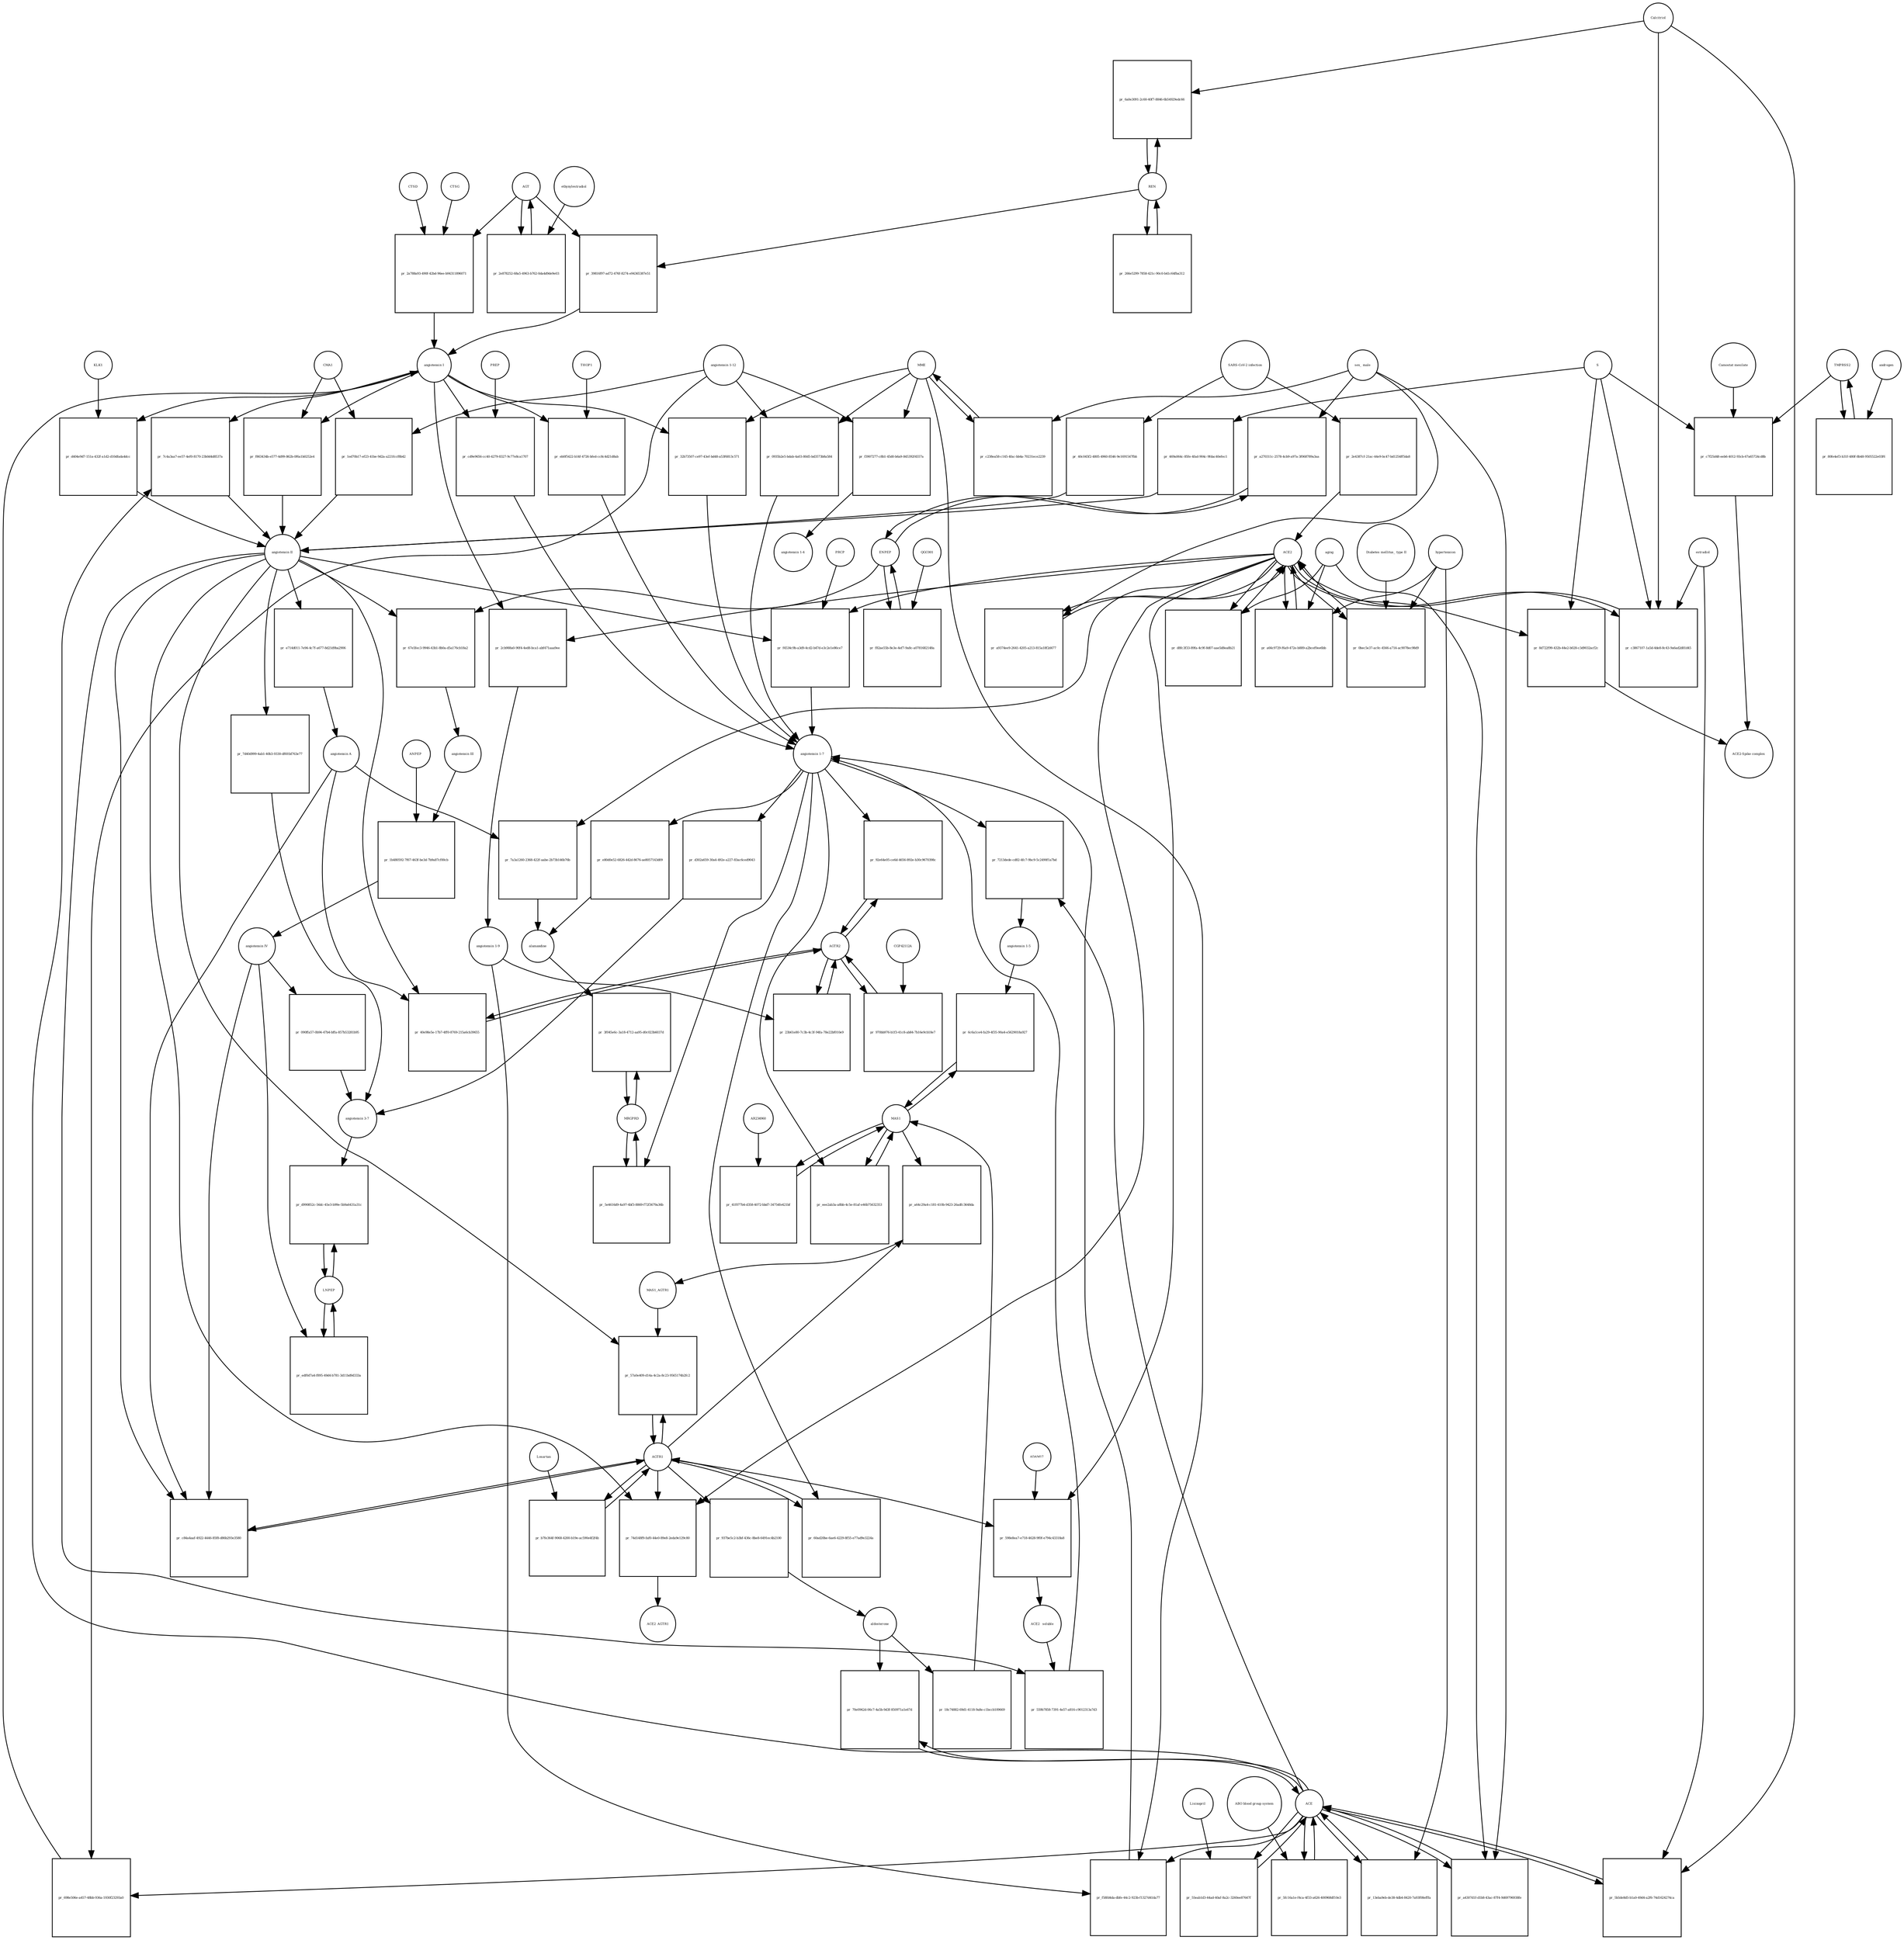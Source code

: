 strict digraph  {
"angiotensin I" [annotation="urn_miriam_obo.chebi_CHEBI%3A2718", bipartite=0, cls="simple chemical", fontsize=4, label="angiotensin I", shape=circle];
"pr_7c4a3aa7-ee57-4ef0-8170-23b0d4d8537a" [annotation="", bipartite=1, cls=process, fontsize=4, label="pr_7c4a3aa7-ee57-4ef0-8170-23b0d4d8537a", shape=square];
"angiotensin II" [annotation="urn_miriam_obo.chebi_CHEBI%3A48432", bipartite=0, cls="simple chemical", fontsize=4, label="angiotensin II", shape=circle];
ACE [annotation="urn_miriam_hgnc_HGNC%3A2707", bipartite=0, cls=macromolecule, fontsize=4, label=ACE, shape=circle];
"pr_2cb988a0-90f4-4ed8-bca1-abf471aaa9ee" [annotation="", bipartite=1, cls=process, fontsize=4, label="pr_2cb988a0-90f4-4ed8-bca1-abf471aaa9ee", shape=square];
"angiotensin 1-9" [annotation="urn_miriam_obo.chebi_CHEBI%3A80128", bipartite=0, cls="simple chemical", fontsize=4, label="angiotensin 1-9", shape=circle];
ACE2 [annotation="urn_miriam_hgnc_HGNC%3A13557", bipartite=0, cls=macromolecule, fontsize=4, label=ACE2, shape=circle];
"pr_f58fd4da-dbfe-44c2-923b-f1327d41da77" [annotation="", bipartite=1, cls=process, fontsize=4, label="pr_f58fd4da-dbfe-44c2-923b-f1327d41da77", shape=square];
"angiotensin 1-7" [annotation="urn_miriam_obo.chebi_CHEBI%3A55438", bipartite=0, cls="simple chemical", fontsize=4, label="angiotensin 1-7", shape=circle];
MME [annotation="", bipartite=0, cls=macromolecule, fontsize=4, label=MME, shape=circle];
"pr_f4534c9b-a3d9-4cd2-b47d-e3c2e1e86ce7" [annotation="", bipartite=1, cls=process, fontsize=4, label="pr_f4534c9b-a3d9-4cd2-b47d-e3c2e1e86ce7", shape=square];
PRCP [annotation="urn_miriam_hgnc_HGNC%3A9344", bipartite=0, cls=macromolecule, fontsize=4, label=PRCP, shape=circle];
"pr_7213dede-cd82-4fc7-9bc9-5c2490f1a7bd" [annotation="", bipartite=1, cls=process, fontsize=4, label="pr_7213dede-cd82-4fc7-9bc9-5c2490f1a7bd", shape=square];
"angiotensin 1-5" [annotation="urn_miriam_obo.chebi_CHEBI%3A80129", bipartite=0, cls="simple chemical", fontsize=4, label="angiotensin 1-5", shape=circle];
REN [annotation="urn_miriam_hgnc_HGNC%3A9958", bipartite=0, cls=macromolecule, fontsize=4, label=REN, shape=circle];
"pr_6a0e3091-2c60-40f7-8846-6b54929edc66" [annotation="", bipartite=1, cls="omitted process", fontsize=4, label="pr_6a0e3091-2c60-40f7-8846-6b54929edc66", shape=square];
Calcitriol [annotation="urn_miriam_obo.chebi_CHEBI%3A17823", bipartite=0, cls="simple chemical", fontsize=4, label=Calcitriol, shape=circle];
AGT [annotation="urn_miriam_hgnc_HGNC%3A333", bipartite=0, cls=macromolecule, fontsize=4, label=AGT, shape=circle];
"pr_39816f97-ad72-476f-8274-e94365387e51" [annotation="", bipartite=1, cls=process, fontsize=4, label="pr_39816f97-ad72-476f-8274-e94365387e51", shape=square];
"pr_32b73507-ce97-43ef-bd48-a53f6813c571" [annotation="", bipartite=1, cls=process, fontsize=4, label="pr_32b73507-ce97-43ef-bd48-a53f6813c571", shape=square];
MAS1 [annotation="urn_miriam_hgnc_HGNC%3A6899", bipartite=0, cls=macromolecule, fontsize=4, label=MAS1, shape=circle];
"pr_6c6a1ce4-fa29-4f35-90a4-e5629018a927" [annotation="", bipartite=1, cls=process, fontsize=4, label="pr_6c6a1ce4-fa29-4f35-90a4-e5629018a927", shape=square];
"pr_e80d0e52-6826-442d-8676-ae8057143d09" [annotation="", bipartite=1, cls=process, fontsize=4, label="pr_e80d0e52-6826-442d-8676-ae8057143d09", shape=square];
alamandine [annotation="urn_miriam_pubchem.compound_44192273", bipartite=0, cls="simple chemical", fontsize=4, label=alamandine, shape=circle];
"pr_e714d011-7e94-4c7f-a677-8d21d9ba2906" [annotation="", bipartite=1, cls=process, fontsize=4, label="pr_e714d011-7e94-4c7f-a677-8d21d9ba2906", shape=square];
"angiotensin A" [annotation="urn_miriam_kegg.compound_C20970|urn_miriam_pubchem.compound_91691124", bipartite=0, cls="simple chemical", fontsize=4, label="angiotensin A", shape=circle];
"pr_7a3a1260-2368-422f-aabe-2b73b146b76b" [annotation="", bipartite=1, cls=process, fontsize=4, label="pr_7a3a1260-2368-422f-aabe-2b73b146b76b", shape=square];
"pr_67e5fec3-9946-43b1-8b0a-d5a176cb18a2" [annotation="", bipartite=1, cls=process, fontsize=4, label="pr_67e5fec3-9946-43b1-8b0a-d5a176cb18a2", shape=square];
"angiotensin III" [annotation="urn_miriam_obo.chebi_CHEBI%3A89666", bipartite=0, cls="simple chemical", fontsize=4, label="angiotensin III", shape=circle];
ENPEP [annotation="urn_miriam_hgnc_HGNC%3A3355", bipartite=0, cls=macromolecule, fontsize=4, label=ENPEP, shape=circle];
"pr_1b480592-7f67-463f-be3d-7b9a87cf00cb" [annotation="", bipartite=1, cls=process, fontsize=4, label="pr_1b480592-7f67-463f-be3d-7b9a87cf00cb", shape=square];
"angiotensin IV" [annotation="urn_miriam_obo.chebi_CHEBI%3A80127", bipartite=0, cls="simple chemical", fontsize=4, label="angiotensin IV", shape=circle];
"ANPEP " [annotation="urn_miriam_hgnc_HGNC%3A500", bipartite=0, cls=macromolecule, fontsize=4, label="ANPEP ", shape=circle];
AGTR2 [annotation="urn_miriam_hgnc_HGNC%3A338", bipartite=0, cls=macromolecule, fontsize=4, label=AGTR2, shape=circle];
"pr_970bb976-b1f3-41c8-ab84-7b16e9cb18e7" [annotation="", bipartite=1, cls=process, fontsize=4, label="pr_970bb976-b1f3-41c8-ab84-7b16e9cb18e7", shape=square];
CGP42112A [annotation="urn_miriam_obo.chebi_CHEBI%3A147302", bipartite=0, cls="simple chemical", fontsize=4, label=CGP42112A, shape=circle];
"pr_266e5299-7858-421c-90c0-b41c64fba312" [annotation="", bipartite=1, cls=process, fontsize=4, label="pr_266e5299-7858-421c-90c0-b41c64fba312", shape=square];
"pr_598e8ea7-e718-4628-9f0f-e794c43318a8" [annotation="", bipartite=1, cls=process, fontsize=4, label="pr_598e8ea7-e718-4628-9f0f-e794c43318a8", shape=square];
"ACE2_ soluble" [annotation="urn_miriam_hgnc.symbol_ACE2", bipartite=0, cls=macromolecule, fontsize=4, label="ACE2_ soluble", shape=circle];
ADAM17 [annotation="urn_miriam_hgnc_HGNC%3A195", bipartite=0, cls=macromolecule, fontsize=4, label=ADAM17, shape=circle];
AGTR1 [annotation="urn_miriam_hgnc_HGNC%3A336", bipartite=0, cls=macromolecule, fontsize=4, label=AGTR1, shape=circle];
"pr_40e98e5e-17b7-4ff0-8769-215a6cb39655" [annotation="", bipartite=1, cls=process, fontsize=4, label="pr_40e98e5e-17b7-4ff0-8769-215a6cb39655", shape=square];
MRGPRD [annotation="urn_miriam_hgnc_HGNC%3A29626", bipartite=0, cls=macromolecule, fontsize=4, label=MRGPRD, shape=circle];
"pr_3f045e6c-3a18-4712-aa95-d0c023b6037d" [annotation="", bipartite=1, cls=process, fontsize=4, label="pr_3f045e6c-3a18-4712-aa95-d0c023b6037d", shape=square];
"pr_559b7858-7391-4e57-a816-c9012313a7d3" [annotation="", bipartite=1, cls=process, fontsize=4, label="pr_559b7858-7391-4e57-a816-c9012313a7d3", shape=square];
"pr_a9374ee9-2641-4205-a213-815a18f2d477" [annotation="", bipartite=1, cls=process, fontsize=4, label="pr_a9374ee9-2641-4205-a213-815a18f2d477", shape=square];
"sex_ male" [annotation=urn_miriam_mesh_D008297, bipartite=0, cls=phenotype, fontsize=4, label="sex_ male", shape=circle];
"pr_469a064c-85fe-4fad-904c-9fdac40efec1" [annotation="", bipartite=1, cls=process, fontsize=4, label="pr_469a064c-85fe-4fad-904c-9fdac40efec1", shape=square];
S [annotation="urn_miriam_uniprot_P0DTC2|urn_miriam_uniprot_P59594", bipartite=0, cls=macromolecule, fontsize=4, label=S, shape=circle];
"pr_c84a4aaf-4922-4446-85f8-d86b293e3580" [annotation="", bipartite=1, cls=process, fontsize=4, label="pr_c84a4aaf-4922-4446-85f8-d86b293e3580", shape=square];
"pr_74d148f9-faf0-44e0-89e8-2eda9e129c80" [annotation="", bipartite=1, cls=process, fontsize=4, label="pr_74d148f9-faf0-44e0-89e8-2eda9e129c80", shape=square];
ACE2_AGTR1 [annotation=urn_miriam_pubmed_25225202, bipartite=0, cls=complex, fontsize=4, label=ACE2_AGTR1, shape=circle];
"pr_8d722f99-432b-44e2-b028-c3d9032acf2c" [annotation="", bipartite=1, cls=process, fontsize=4, label="pr_8d722f99-432b-44e2-b028-c3d9032acf2c", shape=square];
"ACE2-Spike complex" [annotation=urn_miriam_pubmed_32275855, bipartite=0, cls=complex, fontsize=4, label="ACE2-Spike complex", shape=circle];
"pr_40c045f2-4805-4960-8546-9e1691547fbb" [annotation="", bipartite=1, cls=process, fontsize=4, label="pr_40c045f2-4805-4960-8546-9e1691547fbb", shape=square];
"SARS-CoV-2 infection" [annotation="urn_miriam_taxonomy_2697049|urn_miriam_mesh_C000657245", bipartite=0, cls=phenotype, fontsize=4, label="SARS-CoV-2 infection", shape=circle];
"angiotensin 1-12" [annotation=urn_miriam_pubmed_27465904, bipartite=0, cls="simple chemical", fontsize=4, label="angiotensin 1-12", shape=circle];
"pr_1ed70b17-ef23-41be-9d2a-a221fccf8b42" [annotation="", bipartite=1, cls=process, fontsize=4, label="pr_1ed70b17-ef23-41be-9d2a-a221fccf8b42", shape=square];
CMA1 [annotation="urn_miriam_hgnc_HGNC%3A2097", bipartite=0, cls=macromolecule, fontsize=4, label=CMA1, shape=circle];
TMPRSS2 [annotation="urn_miriam_hgnc_HGNC%3A11876", bipartite=0, cls=macromolecule, fontsize=4, label=TMPRSS2, shape=circle];
"pr_80fe4ef3-b31f-480f-8b48-9505522e03f6" [annotation="", bipartite=1, cls="omitted process", fontsize=4, label="pr_80fe4ef3-b31f-480f-8b48-9505522e03f6", shape=square];
androgen [annotation="urn_miriam_obo.chebi_CHEBI%3A50113", bipartite=0, cls="simple chemical", fontsize=4, label=androgen, shape=circle];
"pr_f3907277-c8b1-45d0-b6a9-845392f4557a" [annotation="", bipartite=1, cls=process, fontsize=4, label="pr_f3907277-c8b1-45d0-b6a9-845392f4557a", shape=square];
"angiotensin 1-4" [annotation=urn_miriam_pubmed_22490446, bipartite=0, cls="simple chemical", fontsize=4, label="angiotensin 1-4", shape=circle];
"pr_a64c29a4-c181-410b-9423-26adfc3648da" [annotation="", bipartite=1, cls=process, fontsize=4, label="pr_a64c29a4-c181-410b-9423-26adfc3648da", shape=square];
MAS1_AGTR1 [annotation=urn_miriam_pubmed_15809376, bipartite=0, cls=complex, fontsize=4, label=MAS1_AGTR1, shape=circle];
"pr_57a0e409-d14a-4c2a-8c23-9565174b2fc2" [annotation="", bipartite=1, cls=process, fontsize=4, label="pr_57a0e409-d14a-4c2a-8c23-9565174b2fc2", shape=square];
"pr_55eab1d3-44ad-40af-8a2c-3260ee87647f" [annotation="", bipartite=1, cls=process, fontsize=4, label="pr_55eab1d3-44ad-40af-8a2c-3260ee87647f", shape=square];
Lisinopril [annotation="urn_miriam_obo.chebi_CHEBI%3A43755", bipartite=0, cls="simple chemical", fontsize=4, label=Lisinopril, shape=circle];
"pr_698e506e-a457-48bb-936a-1930f23293a0" [annotation="", bipartite=1, cls=process, fontsize=4, label="pr_698e506e-a457-48bb-936a-1930f23293a0", shape=square];
LNPEP [annotation="urn_miriam_hgnc_HGNC%3A6656", bipartite=0, cls=macromolecule, fontsize=4, label=LNPEP, shape=circle];
"pr_edf0d7a4-f895-49d4-b781-3d11bd9d333a" [annotation="", bipartite=1, cls=process, fontsize=4, label="pr_edf0d7a4-f895-49d4-b781-3d11bd9d333a", shape=square];
"pr_0935b2e5-bdab-4a03-80d5-bd3573b8a584" [annotation="", bipartite=1, cls=process, fontsize=4, label="pr_0935b2e5-bdab-4a03-80d5-bd3573b8a584", shape=square];
"pr_41f077b4-d358-4072-bbd7-34754fe421bf" [annotation="", bipartite=1, cls=process, fontsize=4, label="pr_41f077b4-d358-4072-bbd7-34754fe421bf", shape=square];
AR234960 [annotation="urn_miriam_pubchem.compound_146025955", bipartite=0, cls="simple chemical", fontsize=4, label=AR234960, shape=circle];
"pr_f82ae55b-8e3e-4ef7-9a8c-a0781682148a" [annotation="", bipartite=1, cls=process, fontsize=4, label="pr_f82ae55b-8e3e-4ef7-9a8c-a0781682148a", shape=square];
QGC001 [annotation=urn_miriam_pubmed_24337978, bipartite=0, cls="simple chemical", fontsize=4, label=QGC001, shape=circle];
"pr_2a788a93-490f-42bd-96ee-b94311896071" [annotation="", bipartite=1, cls=process, fontsize=4, label="pr_2a788a93-490f-42bd-96ee-b94311896071", shape=square];
CTSD [annotation="urn_miriam_hgnc_HGNC%3A2529", bipartite=0, cls=macromolecule, fontsize=4, label=CTSD, shape=circle];
CTSG [annotation="urn_miriam_hgnc_HGNC%3A2532", bipartite=0, cls=macromolecule, fontsize=4, label=CTSG, shape=circle];
"pr_f863434b-e577-4d99-862b-0f6a1b0252e4" [annotation="", bipartite=1, cls=process, fontsize=4, label="pr_f863434b-e577-4d99-862b-0f6a1b0252e4", shape=square];
"pr_d404e9d7-151a-432f-a1d2-d10dfada4dcc" [annotation="", bipartite=1, cls=process, fontsize=4, label="pr_d404e9d7-151a-432f-a1d2-d10dfada4dcc", shape=square];
KLK1 [annotation="urn_miriam_hgnc_HGNC%3A6357", bipartite=0, cls=macromolecule, fontsize=4, label=KLK1, shape=circle];
"pr_eb0f5422-b14f-4726-bfed-cc8c4d21d8ab" [annotation="", bipartite=1, cls=process, fontsize=4, label="pr_eb0f5422-b14f-4726-bfed-cc8c4d21d8ab", shape=square];
THOP1 [annotation="urn_miriam_hgnc_HGNC%3A11793", bipartite=0, cls=macromolecule, fontsize=4, label=THOP1, shape=circle];
"pr_cd9e9656-cc40-4279-8327-9c77e8ca1707" [annotation="", bipartite=1, cls=process, fontsize=4, label="pr_cd9e9656-cc40-4279-8327-9c77e8ca1707", shape=square];
PREP [annotation="urn_miriam_hgnc_HGNC%3A9358", bipartite=0, cls=macromolecule, fontsize=4, label=PREP, shape=circle];
"pr_b7fe364f-9068-4200-b19e-ac590e4f2f4b" [annotation="", bipartite=1, cls=process, fontsize=4, label="pr_b7fe364f-9068-4200-b19e-ac590e4f2f4b", shape=square];
Losartan [annotation="urn_miriam_obo.chebi_CHEBI%3A6541", bipartite=0, cls="simple chemical", fontsize=4, label=Losartan, shape=circle];
"pr_60ad20be-6ae6-4229-8f55-e77ad9e3224a" [annotation="", bipartite=1, cls=process, fontsize=4, label="pr_60ad20be-6ae6-4229-8f55-e77ad9e3224a", shape=square];
"pr_92e64e05-ce6d-4656-892e-b30c9670398c" [annotation="", bipartite=1, cls=process, fontsize=4, label="pr_92e64e05-ce6d-4656-892e-b30c9670398c", shape=square];
"pr_23b61e80-7c3b-4c3f-94fa-78e22bf010e9" [annotation="", bipartite=1, cls=process, fontsize=4, label="pr_23b61e80-7c3b-4c3f-94fa-78e22bf010e9", shape=square];
"pr_eee2ab3a-a8bb-4c5e-81af-e46b75632353" [annotation="", bipartite=1, cls=process, fontsize=4, label="pr_eee2ab3a-a8bb-4c5e-81af-e46b75632353", shape=square];
"pr_5e4616d9-4a97-4bf3-8869-f72f3679a36b" [annotation="", bipartite=1, cls=process, fontsize=4, label="pr_5e4616d9-4a97-4bf3-8869-f72f3679a36b", shape=square];
"pr_d302a659-30a4-492e-a227-83ac6ced9043" [annotation="", bipartite=1, cls=process, fontsize=4, label="pr_d302a659-30a4-492e-a227-83ac6ced9043", shape=square];
"angiotensin 3-7" [annotation=urn_miriam_pubmed_30934934, bipartite=0, cls="simple chemical", fontsize=4, label="angiotensin 3-7", shape=circle];
"pr_7d40d999-4ab1-40b3-9330-df693d763e77" [annotation="", bipartite=1, cls=process, fontsize=4, label="pr_7d40d999-4ab1-40b3-9330-df693d763e77", shape=square];
"pr_090ffa57-0b94-47b4-bffa-857b53281b95" [annotation="", bipartite=1, cls=process, fontsize=4, label="pr_090ffa57-0b94-47b4-bffa-857b53281b95", shape=square];
"pr_c7f25d48-eeb6-4012-93cb-67a65724cd8b" [annotation="", bipartite=1, cls="omitted process", fontsize=4, label="pr_c7f25d48-eeb6-4012-93cb-67a65724cd8b", shape=square];
"Camostat mesilate" [annotation="urn_miriam_obo.chebi_CHEBI%3A135632", bipartite=0, cls="simple chemical", fontsize=4, label="Camostat mesilate", shape=circle];
"pr_d990852c-56dc-45e3-b99e-5b9a6431a31c" [annotation="", bipartite=1, cls=process, fontsize=4, label="pr_d990852c-56dc-45e3-b99e-5b9a6431a31c", shape=square];
"pr_c3867107-1a5d-4de8-8c43-9a6ad2d81d45" [annotation="", bipartite=1, cls="omitted process", fontsize=4, label="pr_c3867107-1a5d-4de8-8c43-9a6ad2d81d45", shape=square];
estradiol [annotation="urn_miriam_obo.chebi_CHEBI%3A16469", bipartite=0, cls="simple chemical", fontsize=4, label=estradiol, shape=circle];
"pr_2e878252-68a5-4963-b762-0da4d9de9e03" [annotation="", bipartite=1, cls="omitted process", fontsize=4, label="pr_2e878252-68a5-4963-b762-0da4d9de9e03", shape=square];
ethynylestradiol [annotation="urn_miriam_obo.chebi_CHEBI%3A4903", bipartite=0, cls="simple chemical", fontsize=4, label=ethynylestradiol, shape=circle];
"pr_2e4387cf-21ac-44e9-bc47-bd1254ff5da8" [annotation="", bipartite=1, cls=process, fontsize=4, label="pr_2e4387cf-21ac-44e9-bc47-bd1254ff5da8", shape=square];
"pr_a4307d1f-d1b8-43ac-87f4-9d69796938fe" [annotation="", bipartite=1, cls=process, fontsize=4, label="pr_a4307d1f-d1b8-43ac-87f4-9d69796938fe", shape=square];
aging [annotation="urn_miriam_obo.go_GO%3A0007568", bipartite=0, cls=phenotype, fontsize=4, label=aging, shape=circle];
"pr_5fc16a1e-f4ca-4f33-a626-400968df10e3" [annotation="", bipartite=1, cls=process, fontsize=4, label="pr_5fc16a1e-f4ca-4f33-a626-400968df10e3", shape=square];
"ABO blood group system" [annotation=urn_miriam_mesh_D000017, bipartite=0, cls=phenotype, fontsize=4, label="ABO blood group system", shape=circle];
"pr_d8fc3f33-89fa-4c9f-8d07-aae5d8ea8b21" [annotation="", bipartite=1, cls="omitted process", fontsize=4, label="pr_d8fc3f33-89fa-4c9f-8d07-aae5d8ea8b21", shape=square];
"pr_a66c9729-f6a9-472e-b889-a2bcef0ee6bb" [annotation="", bipartite=1, cls=process, fontsize=4, label="pr_a66c9729-f6a9-472e-b889-a2bcef0ee6bb", shape=square];
hypertension [annotation=urn_miriam_mesh_D006973, bipartite=0, cls=phenotype, fontsize=4, label=hypertension, shape=circle];
"pr_a270311c-2578-4cb9-a97a-3f068789a3aa" [annotation="", bipartite=1, cls=process, fontsize=4, label="pr_a270311c-2578-4cb9-a97a-3f068789a3aa", shape=square];
"pr_c238ea58-c145-4fac-bb4a-70231ece2239" [annotation="", bipartite=1, cls=process, fontsize=4, label="pr_c238ea58-c145-4fac-bb4a-70231ece2239", shape=square];
"pr_70e0942d-06c7-4a5b-9d3f-850971a1e67d" [annotation="", bipartite=1, cls=process, fontsize=4, label="pr_70e0942d-06c7-4a5b-9d3f-850971a1e67d", shape=square];
aldosterone [annotation="urn_miriam_obo.chebi_CHEBI%3A27584", bipartite=0, cls="simple chemical", fontsize=4, label=aldosterone, shape=circle];
"pr_18c74882-69d1-4118-9a8e-c1bccb109669" [annotation="", bipartite=1, cls=process, fontsize=4, label="pr_18c74882-69d1-4118-9a8e-c1bccb109669", shape=square];
"pr_5b5de8d5-b1a0-49d4-a2f6-74d1624274ca" [annotation="", bipartite=1, cls="omitted process", fontsize=4, label="pr_5b5de8d5-b1a0-49d4-a2f6-74d1624274ca", shape=square];
"pr_937be5c2-b3bf-436c-8be8-6491ec4b2100" [annotation="", bipartite=1, cls=process, fontsize=4, label="pr_937be5c2-b3bf-436c-8be8-6491ec4b2100", shape=square];
"pr_0bec5e37-ac0c-4566-a714-ac9078ec98d9" [annotation="", bipartite=1, cls="omitted process", fontsize=4, label="pr_0bec5e37-ac0c-4566-a714-ac9078ec98d9", shape=square];
" Diabetes mellitus_ type II" [annotation=urn_miriam_mesh_D003924, bipartite=0, cls=phenotype, fontsize=4, label=" Diabetes mellitus_ type II", shape=circle];
"pr_13eba9eb-de38-4db4-8420-7a93f08efffa" [annotation="", bipartite=1, cls=process, fontsize=4, label="pr_13eba9eb-de38-4db4-8420-7a93f08efffa", shape=square];
"angiotensin I" -> "pr_7c4a3aa7-ee57-4ef0-8170-23b0d4d8537a"  [annotation="", interaction_type=consumption];
"angiotensin I" -> "pr_2cb988a0-90f4-4ed8-bca1-abf471aaa9ee"  [annotation="", interaction_type=consumption];
"angiotensin I" -> "pr_32b73507-ce97-43ef-bd48-a53f6813c571"  [annotation="", interaction_type=consumption];
"angiotensin I" -> "pr_f863434b-e577-4d99-862b-0f6a1b0252e4"  [annotation="", interaction_type=consumption];
"angiotensin I" -> "pr_d404e9d7-151a-432f-a1d2-d10dfada4dcc"  [annotation="", interaction_type=consumption];
"angiotensin I" -> "pr_eb0f5422-b14f-4726-bfed-cc8c4d21d8ab"  [annotation="", interaction_type=consumption];
"angiotensin I" -> "pr_cd9e9656-cc40-4279-8327-9c77e8ca1707"  [annotation="", interaction_type=consumption];
"pr_7c4a3aa7-ee57-4ef0-8170-23b0d4d8537a" -> "angiotensin II"  [annotation="", interaction_type=production];
"angiotensin II" -> "pr_f4534c9b-a3d9-4cd2-b47d-e3c2e1e86ce7"  [annotation="", interaction_type=consumption];
"angiotensin II" -> "pr_e714d011-7e94-4c7f-a677-8d21d9ba2906"  [annotation="", interaction_type=consumption];
"angiotensin II" -> "pr_67e5fec3-9946-43b1-8b0a-d5a176cb18a2"  [annotation="", interaction_type=consumption];
"angiotensin II" -> "pr_40e98e5e-17b7-4ff0-8769-215a6cb39655"  [annotation="urn_miriam_pubmed_17630322|urn_miriam_taxonomy_9606|urn_miriam_pubmed_17138938", interaction_type=stimulation];
"angiotensin II" -> "pr_559b7858-7391-4e57-a816-c9012313a7d3"  [annotation="", interaction_type=consumption];
"angiotensin II" -> "pr_c84a4aaf-4922-4446-85f8-d86b293e3580"  [annotation="urn_miriam_pubmed_26497614|urn_miriam_taxonomy_10116|urn_miriam_pubmed_17630322|urn_miriam_pubmed_32333398|urn_miriam_pubmed_17138938|urn_miriam_taxonomy_9606", interaction_type=stimulation];
"angiotensin II" -> "pr_74d148f9-faf0-44e0-89e8-2eda9e129c80"  [annotation="urn_miriam_pubmed_25225202|urn_miriam_taxonomy_9606", interaction_type=inhibition];
"angiotensin II" -> "pr_57a0e409-d14a-4c2a-8c23-9565174b2fc2"  [annotation="urn_miriam_pubmed_15809376|urn_miriam_taxonomy_9606", interaction_type=stimulation];
"angiotensin II" -> "pr_7d40d999-4ab1-40b3-9330-df693d763e77"  [annotation="", interaction_type=consumption];
ACE -> "pr_7c4a3aa7-ee57-4ef0-8170-23b0d4d8537a"  [annotation="urn_miriam_taxonomy_9606|urn_miriam_pubmed_10969042", interaction_type=catalysis];
ACE -> "pr_f58fd4da-dbfe-44c2-923b-f1327d41da77"  [annotation="urn_miriam_pubmed_15283675|urn_miriam_taxonomy_9606", interaction_type=catalysis];
ACE -> "pr_7213dede-cd82-4fc7-9bc9-5c2490f1a7bd"  [annotation="urn_miriam_pubmed_10969042|urn_miriam_taxonomy_9606", interaction_type=catalysis];
ACE -> "pr_55eab1d3-44ad-40af-8a2c-3260ee87647f"  [annotation="", interaction_type=consumption];
ACE -> "pr_698e506e-a457-48bb-936a-1930f23293a0"  [annotation="urn_miriam_pubmed_22490446|urn_miriam_taxonomy_10116", interaction_type=catalysis];
ACE -> "pr_a4307d1f-d1b8-43ac-87f4-9d69796938fe"  [annotation="", interaction_type=consumption];
ACE -> "pr_5fc16a1e-f4ca-4f33-a626-400968df10e3"  [annotation="", interaction_type=consumption];
ACE -> "pr_70e0942d-06c7-4a5b-9d3f-850971a1e67d"  [annotation="", interaction_type=consumption];
ACE -> "pr_5b5de8d5-b1a0-49d4-a2f6-74d1624274ca"  [annotation="", interaction_type=consumption];
ACE -> "pr_13eba9eb-de38-4db4-8420-7a93f08efffa"  [annotation="", interaction_type=consumption];
"pr_2cb988a0-90f4-4ed8-bca1-abf471aaa9ee" -> "angiotensin 1-9"  [annotation="", interaction_type=production];
"angiotensin 1-9" -> "pr_f58fd4da-dbfe-44c2-923b-f1327d41da77"  [annotation="", interaction_type=consumption];
"angiotensin 1-9" -> "pr_23b61e80-7c3b-4c3f-94fa-78e22bf010e9"  [annotation="urn_miriam_pubmed_30048754|urn_miriam_taxonomy_10116", interaction_type=stimulation];
ACE2 -> "pr_2cb988a0-90f4-4ed8-bca1-abf471aaa9ee"  [annotation="urn_miriam_pubmed_10969042|urn_miriam_taxonomy_9606", interaction_type=catalysis];
ACE2 -> "pr_f4534c9b-a3d9-4cd2-b47d-e3c2e1e86ce7"  [annotation="urn_miriam_taxonomy_10090|urn_miriam_pubmed_23392115", interaction_type=catalysis];
ACE2 -> "pr_7a3a1260-2368-422f-aabe-2b73b146b76b"  [annotation="urn_miriam_pubmed_23446738|urn_miriam_taxonomy_9606", interaction_type=catalysis];
ACE2 -> "pr_598e8ea7-e718-4628-9f0f-e794c43318a8"  [annotation="", interaction_type=consumption];
ACE2 -> "pr_a9374ee9-2641-4205-a213-815a18f2d477"  [annotation="", interaction_type=consumption];
ACE2 -> "pr_74d148f9-faf0-44e0-89e8-2eda9e129c80"  [annotation="", interaction_type=consumption];
ACE2 -> "pr_8d722f99-432b-44e2-b028-c3d9032acf2c"  [annotation="", interaction_type=consumption];
ACE2 -> "pr_c3867107-1a5d-4de8-8c43-9a6ad2d81d45"  [annotation="", interaction_type=consumption];
ACE2 -> "pr_d8fc3f33-89fa-4c9f-8d07-aae5d8ea8b21"  [annotation="", interaction_type=consumption];
ACE2 -> "pr_a66c9729-f6a9-472e-b889-a2bcef0ee6bb"  [annotation="", interaction_type=consumption];
ACE2 -> "pr_0bec5e37-ac0c-4566-a714-ac9078ec98d9"  [annotation="", interaction_type=consumption];
"pr_f58fd4da-dbfe-44c2-923b-f1327d41da77" -> "angiotensin 1-7"  [annotation="", interaction_type=production];
"angiotensin 1-7" -> "pr_7213dede-cd82-4fc7-9bc9-5c2490f1a7bd"  [annotation="", interaction_type=consumption];
"angiotensin 1-7" -> "pr_e80d0e52-6826-442d-8676-ae8057143d09"  [annotation="", interaction_type=consumption];
"angiotensin 1-7" -> "pr_60ad20be-6ae6-4229-8f55-e77ad9e3224a"  [annotation="urn_miriam_pubmed_29928987|urn_miriam_taxonomy_9606", interaction_type=inhibition];
"angiotensin 1-7" -> "pr_92e64e05-ce6d-4656-892e-b30c9670398c"  [annotation="urn_miriam_pubmed_15767466|urn_miriam_taxonomy_10116", interaction_type=stimulation];
"angiotensin 1-7" -> "pr_eee2ab3a-a8bb-4c5e-81af-e46b75632353"  [annotation="urn_miriam_pubmed_27217404|urn_miriam_taxonomy_9606", interaction_type=stimulation];
"angiotensin 1-7" -> "pr_5e4616d9-4a97-4bf3-8869-f72f3679a36b"  [annotation="urn_miriam_pubmed_27217404|urn_miriam_taxonomy_9606", interaction_type=stimulation];
"angiotensin 1-7" -> "pr_d302a659-30a4-492e-a227-83ac6ced9043"  [annotation="", interaction_type=consumption];
MME -> "pr_f58fd4da-dbfe-44c2-923b-f1327d41da77"  [annotation="urn_miriam_pubmed_15283675|urn_miriam_taxonomy_9606", interaction_type=catalysis];
MME -> "pr_32b73507-ce97-43ef-bd48-a53f6813c571"  [annotation="urn_miriam_taxonomy_9606|urn_miriam_pubmed_15283675", interaction_type=catalysis];
MME -> "pr_f3907277-c8b1-45d0-b6a9-845392f4557a"  [annotation="urn_miriam_pubmed_22490446|urn_miriam_taxonomy_10116", interaction_type=catalysis];
MME -> "pr_0935b2e5-bdab-4a03-80d5-bd3573b8a584"  [annotation="urn_miriam_pubmed_22490446|urn_miriam_taxonomy_10116", interaction_type=catalysis];
MME -> "pr_c238ea58-c145-4fac-bb4a-70231ece2239"  [annotation="", interaction_type=consumption];
"pr_f4534c9b-a3d9-4cd2-b47d-e3c2e1e86ce7" -> "angiotensin 1-7"  [annotation="", interaction_type=production];
PRCP -> "pr_f4534c9b-a3d9-4cd2-b47d-e3c2e1e86ce7"  [annotation="urn_miriam_taxonomy_10090|urn_miriam_pubmed_23392115", interaction_type=catalysis];
"pr_7213dede-cd82-4fc7-9bc9-5c2490f1a7bd" -> "angiotensin 1-5"  [annotation="", interaction_type=production];
"angiotensin 1-5" -> "pr_6c6a1ce4-fa29-4f35-90a4-e5629018a927"  [annotation="urn_miriam_pubmed_27660028|urn_miriam_taxonomy_10116", interaction_type=stimulation];
REN -> "pr_6a0e3091-2c60-40f7-8846-6b54929edc66"  [annotation="", interaction_type=consumption];
REN -> "pr_39816f97-ad72-476f-8274-e94365387e51"  [annotation="urn_miriam_pubmed_10585461|urn_miriam_taxonomy_9606", interaction_type=catalysis];
REN -> "pr_266e5299-7858-421c-90c0-b41c64fba312"  [annotation="", interaction_type=consumption];
"pr_6a0e3091-2c60-40f7-8846-6b54929edc66" -> REN  [annotation="", interaction_type=production];
Calcitriol -> "pr_6a0e3091-2c60-40f7-8846-6b54929edc66"  [annotation="urn_miriam_pubmed_12122115|urn_miriam_taxonomy_10090", interaction_type=inhibition];
Calcitriol -> "pr_c3867107-1a5d-4de8-8c43-9a6ad2d81d45"  [annotation="urn_miriam_pubmed_32432918|urn_miriam_taxonomy_9606|urn_miriam_pubmed_19864379|urn_miriam_uniprot_P59594|urn_miriam_pubmed_26562171|urn_miriam_pubmed_28944831|urn_miriam_taxonomy_10116", interaction_type=stimulation];
Calcitriol -> "pr_5b5de8d5-b1a0-49d4-a2f6-74d1624274ca"  [annotation="urn_miriam_pubmed_26562171|urn_miriam_taxonomy_9606|urn_miriam_pubmed_28944831|urn_miriam_taxonomy_10116", interaction_type=inhibition];
AGT -> "pr_39816f97-ad72-476f-8274-e94365387e51"  [annotation="", interaction_type=consumption];
AGT -> "pr_2a788a93-490f-42bd-96ee-b94311896071"  [annotation="", interaction_type=consumption];
AGT -> "pr_2e878252-68a5-4963-b762-0da4d9de9e03"  [annotation="", interaction_type=consumption];
"pr_39816f97-ad72-476f-8274-e94365387e51" -> "angiotensin I"  [annotation="", interaction_type=production];
"pr_32b73507-ce97-43ef-bd48-a53f6813c571" -> "angiotensin 1-7"  [annotation="", interaction_type=production];
MAS1 -> "pr_6c6a1ce4-fa29-4f35-90a4-e5629018a927"  [annotation="", interaction_type=consumption];
MAS1 -> "pr_a64c29a4-c181-410b-9423-26adfc3648da"  [annotation="", interaction_type=consumption];
MAS1 -> "pr_41f077b4-d358-4072-bbd7-34754fe421bf"  [annotation="", interaction_type=consumption];
MAS1 -> "pr_eee2ab3a-a8bb-4c5e-81af-e46b75632353"  [annotation="", interaction_type=consumption];
"pr_6c6a1ce4-fa29-4f35-90a4-e5629018a927" -> MAS1  [annotation="", interaction_type=production];
"pr_e80d0e52-6826-442d-8676-ae8057143d09" -> alamandine  [annotation="", interaction_type=production];
alamandine -> "pr_3f045e6c-3a18-4712-aa95-d0c023b6037d"  [annotation="urn_miriam_pubmed_23446738|urn_miriam_taxonomy_9606", interaction_type=stimulation];
"pr_e714d011-7e94-4c7f-a677-8d21d9ba2906" -> "angiotensin A"  [annotation="", interaction_type=production];
"angiotensin A" -> "pr_7a3a1260-2368-422f-aabe-2b73b146b76b"  [annotation="", interaction_type=consumption];
"angiotensin A" -> "pr_40e98e5e-17b7-4ff0-8769-215a6cb39655"  [annotation="urn_miriam_pubmed_17630322|urn_miriam_taxonomy_9606|urn_miriam_pubmed_17138938", interaction_type=stimulation];
"angiotensin A" -> "pr_c84a4aaf-4922-4446-85f8-d86b293e3580"  [annotation="urn_miriam_pubmed_26497614|urn_miriam_taxonomy_10116|urn_miriam_pubmed_17630322|urn_miriam_pubmed_32333398|urn_miriam_pubmed_17138938|urn_miriam_taxonomy_9606", interaction_type=stimulation];
"pr_7a3a1260-2368-422f-aabe-2b73b146b76b" -> alamandine  [annotation="", interaction_type=production];
"pr_67e5fec3-9946-43b1-8b0a-d5a176cb18a2" -> "angiotensin III"  [annotation="", interaction_type=production];
"angiotensin III" -> "pr_1b480592-7f67-463f-be3d-7b9a87cf00cb"  [annotation="", interaction_type=consumption];
ENPEP -> "pr_67e5fec3-9946-43b1-8b0a-d5a176cb18a2"  [annotation="urn_miriam_pubmed_8876246|urn_miriam_taxonomy_10090", interaction_type=catalysis];
ENPEP -> "pr_f82ae55b-8e3e-4ef7-9a8c-a0781682148a"  [annotation="", interaction_type=consumption];
ENPEP -> "pr_a270311c-2578-4cb9-a97a-3f068789a3aa"  [annotation="", interaction_type=consumption];
"pr_1b480592-7f67-463f-be3d-7b9a87cf00cb" -> "angiotensin IV"  [annotation="", interaction_type=production];
"angiotensin IV" -> "pr_c84a4aaf-4922-4446-85f8-d86b293e3580"  [annotation="urn_miriam_pubmed_26497614|urn_miriam_taxonomy_10116|urn_miriam_pubmed_17630322|urn_miriam_pubmed_32333398|urn_miriam_pubmed_17138938|urn_miriam_taxonomy_9606", interaction_type=stimulation];
"angiotensin IV" -> "pr_edf0d7a4-f895-49d4-b781-3d11bd9d333a"  [annotation="urn_miriam_pubmed_11707427|urn_miriam_taxonomy_9606", interaction_type=stimulation];
"angiotensin IV" -> "pr_090ffa57-0b94-47b4-bffa-857b53281b95"  [annotation="", interaction_type=consumption];
"ANPEP " -> "pr_1b480592-7f67-463f-be3d-7b9a87cf00cb"  [annotation="urn_miriam_pubmed_8876246|urn_miriam_taxonomy_10090", interaction_type=catalysis];
AGTR2 -> "pr_970bb976-b1f3-41c8-ab84-7b16e9cb18e7"  [annotation="", interaction_type=consumption];
AGTR2 -> "pr_40e98e5e-17b7-4ff0-8769-215a6cb39655"  [annotation="", interaction_type=consumption];
AGTR2 -> "pr_92e64e05-ce6d-4656-892e-b30c9670398c"  [annotation="", interaction_type=consumption];
AGTR2 -> "pr_23b61e80-7c3b-4c3f-94fa-78e22bf010e9"  [annotation="", interaction_type=consumption];
"pr_970bb976-b1f3-41c8-ab84-7b16e9cb18e7" -> AGTR2  [annotation="", interaction_type=production];
CGP42112A -> "pr_970bb976-b1f3-41c8-ab84-7b16e9cb18e7"  [annotation="urn_miriam_pubmed_25014541|urn_miriam_taxonomy_9606", interaction_type=stimulation];
"pr_266e5299-7858-421c-90c0-b41c64fba312" -> REN  [annotation="", interaction_type=production];
"pr_598e8ea7-e718-4628-9f0f-e794c43318a8" -> "ACE2_ soluble"  [annotation="", interaction_type=production];
"ACE2_ soluble" -> "pr_559b7858-7391-4e57-a816-c9012313a7d3"  [annotation="urn_miriam_pubmed_28512108|urn_miriam_taxonomy_9606", interaction_type=stimulation];
ADAM17 -> "pr_598e8ea7-e718-4628-9f0f-e794c43318a8"  [annotation="urn_miriam_pubmed_24227843|urn_miriam_taxonomy_9606|urn_miriam_pubmed_32333398|urn_miriam_pubmed_28512108", interaction_type=catalysis];
AGTR1 -> "pr_598e8ea7-e718-4628-9f0f-e794c43318a8"  [annotation="urn_miriam_pubmed_24227843|urn_miriam_taxonomy_9606|urn_miriam_pubmed_32333398|urn_miriam_pubmed_28512108", interaction_type=stimulation];
AGTR1 -> "pr_c84a4aaf-4922-4446-85f8-d86b293e3580"  [annotation="", interaction_type=consumption];
AGTR1 -> "pr_74d148f9-faf0-44e0-89e8-2eda9e129c80"  [annotation="", interaction_type=consumption];
AGTR1 -> "pr_a64c29a4-c181-410b-9423-26adfc3648da"  [annotation="", interaction_type=consumption];
AGTR1 -> "pr_57a0e409-d14a-4c2a-8c23-9565174b2fc2"  [annotation="", interaction_type=consumption];
AGTR1 -> "pr_b7fe364f-9068-4200-b19e-ac590e4f2f4b"  [annotation="", interaction_type=consumption];
AGTR1 -> "pr_60ad20be-6ae6-4229-8f55-e77ad9e3224a"  [annotation="", interaction_type=consumption];
AGTR1 -> "pr_937be5c2-b3bf-436c-8be8-6491ec4b2100"  [annotation="urn_miriam_pubmed_1338730|urn_miriam_taxonomy_10116", interaction_type=stimulation];
"pr_40e98e5e-17b7-4ff0-8769-215a6cb39655" -> AGTR2  [annotation="", interaction_type=production];
MRGPRD -> "pr_3f045e6c-3a18-4712-aa95-d0c023b6037d"  [annotation="", interaction_type=consumption];
MRGPRD -> "pr_5e4616d9-4a97-4bf3-8869-f72f3679a36b"  [annotation="", interaction_type=consumption];
"pr_3f045e6c-3a18-4712-aa95-d0c023b6037d" -> MRGPRD  [annotation="", interaction_type=production];
"pr_559b7858-7391-4e57-a816-c9012313a7d3" -> "angiotensin 1-7"  [annotation="", interaction_type=production];
"pr_a9374ee9-2641-4205-a213-815a18f2d477" -> ACE2  [annotation="", interaction_type=production];
"sex_ male" -> "pr_a9374ee9-2641-4205-a213-815a18f2d477"  [annotation="urn_miriam_pubmed_26171856|urn_miriam_taxonomy_10116|urn_miriam_pubmed_26010093", interaction_type=stimulation];
"sex_ male" -> "pr_a4307d1f-d1b8-43ac-87f4-9d69796938fe"  [annotation="urn_miriam_taxonomy_9606|urn_miriam_pubmed_28174624", interaction_type=inhibition];
"sex_ male" -> "pr_a270311c-2578-4cb9-a97a-3f068789a3aa"  [annotation="urn_miriam_pubmed_28174624|urn_miriam_taxonomy_9606", interaction_type=inhibition];
"sex_ male" -> "pr_c238ea58-c145-4fac-bb4a-70231ece2239"  [annotation="urn_miriam_pubmed_28174624|urn_miriam_taxonomy_9606", interaction_type=stimulation];
"pr_469a064c-85fe-4fad-904c-9fdac40efec1" -> "angiotensin II"  [annotation="", interaction_type=production];
S -> "pr_469a064c-85fe-4fad-904c-9fdac40efec1"  [annotation="urn_miriam_pubmed_16007097|urn_miriam_taxonomy_10090|urn_miriam_uniprot_P59594|urn_miriam_pubmed_19375596|urn_miriam_taxonomy_9606", interaction_type=stimulation];
S -> "pr_8d722f99-432b-44e2-b028-c3d9032acf2c"  [annotation="", interaction_type=consumption];
S -> "pr_c7f25d48-eeb6-4012-93cb-67a65724cd8b"  [annotation="", interaction_type=consumption];
S -> "pr_c3867107-1a5d-4de8-8c43-9a6ad2d81d45"  [annotation="urn_miriam_pubmed_32432918|urn_miriam_taxonomy_9606|urn_miriam_pubmed_19864379|urn_miriam_uniprot_P59594|urn_miriam_pubmed_26562171|urn_miriam_pubmed_28944831|urn_miriam_taxonomy_10116", interaction_type=inhibition];
"pr_c84a4aaf-4922-4446-85f8-d86b293e3580" -> AGTR1  [annotation="", interaction_type=production];
"pr_74d148f9-faf0-44e0-89e8-2eda9e129c80" -> ACE2_AGTR1  [annotation="", interaction_type=production];
"pr_8d722f99-432b-44e2-b028-c3d9032acf2c" -> "ACE2-Spike complex"  [annotation="", interaction_type=production];
"pr_40c045f2-4805-4960-8546-9e1691547fbb" -> "angiotensin II"  [annotation="", interaction_type=production];
"SARS-CoV-2 infection" -> "pr_40c045f2-4805-4960-8546-9e1691547fbb"  [annotation="urn_miriam_pubmed_32048163|urn_miriam_taxonomy_9606", interaction_type=stimulation];
"SARS-CoV-2 infection" -> "pr_2e4387cf-21ac-44e9-bc47-bd1254ff5da8"  [annotation="urn_miriam_pubmed_32408336|urn_miriam_taxonomy_9606", interaction_type=inhibition];
"angiotensin 1-12" -> "pr_1ed70b17-ef23-41be-9d2a-a221fccf8b42"  [annotation="", interaction_type=consumption];
"angiotensin 1-12" -> "pr_f3907277-c8b1-45d0-b6a9-845392f4557a"  [annotation="", interaction_type=consumption];
"angiotensin 1-12" -> "pr_698e506e-a457-48bb-936a-1930f23293a0"  [annotation="", interaction_type=consumption];
"angiotensin 1-12" -> "pr_0935b2e5-bdab-4a03-80d5-bd3573b8a584"  [annotation="", interaction_type=consumption];
"pr_1ed70b17-ef23-41be-9d2a-a221fccf8b42" -> "angiotensin II"  [annotation="", interaction_type=production];
CMA1 -> "pr_1ed70b17-ef23-41be-9d2a-a221fccf8b42"  [annotation="urn_miriam_pubmed_22180785|urn_miriam_taxonomy_9606", interaction_type=catalysis];
CMA1 -> "pr_f863434b-e577-4d99-862b-0f6a1b0252e4"  [annotation="urn_miriam_pubmed_2266130|urn_miriam_taxonomy_9606", interaction_type=catalysis];
TMPRSS2 -> "pr_80fe4ef3-b31f-480f-8b48-9505522e03f6"  [annotation="", interaction_type=consumption];
TMPRSS2 -> "pr_c7f25d48-eeb6-4012-93cb-67a65724cd8b"  [annotation="urn_miriam_pubmed_32142651|urn_miriam_taxonomy_9606|urn_miriam_uniprot_P0DTC2", interaction_type=stimulation];
"pr_80fe4ef3-b31f-480f-8b48-9505522e03f6" -> TMPRSS2  [annotation="", interaction_type=production];
androgen -> "pr_80fe4ef3-b31f-480f-8b48-9505522e03f6"  [annotation="urn_miriam_pubmed_10485450|urn_miriam_taxonomy_9606", interaction_type=stimulation];
"pr_f3907277-c8b1-45d0-b6a9-845392f4557a" -> "angiotensin 1-4"  [annotation="", interaction_type=production];
"pr_a64c29a4-c181-410b-9423-26adfc3648da" -> MAS1_AGTR1  [annotation="", interaction_type=production];
MAS1_AGTR1 -> "pr_57a0e409-d14a-4c2a-8c23-9565174b2fc2"  [annotation="urn_miriam_pubmed_15809376|urn_miriam_taxonomy_9606", interaction_type=inhibition];
"pr_57a0e409-d14a-4c2a-8c23-9565174b2fc2" -> AGTR1  [annotation="", interaction_type=production];
"pr_55eab1d3-44ad-40af-8a2c-3260ee87647f" -> ACE  [annotation="", interaction_type=production];
Lisinopril -> "pr_55eab1d3-44ad-40af-8a2c-3260ee87647f"  [annotation="urn_miriam_pubmed_2550696|urn_miriam_taxonomy_9606", interaction_type=inhibition];
"pr_698e506e-a457-48bb-936a-1930f23293a0" -> "angiotensin I"  [annotation="", interaction_type=production];
LNPEP -> "pr_edf0d7a4-f895-49d4-b781-3d11bd9d333a"  [annotation="", interaction_type=consumption];
LNPEP -> "pr_d990852c-56dc-45e3-b99e-5b9a6431a31c"  [annotation="", interaction_type=consumption];
"pr_edf0d7a4-f895-49d4-b781-3d11bd9d333a" -> LNPEP  [annotation="", interaction_type=production];
"pr_0935b2e5-bdab-4a03-80d5-bd3573b8a584" -> "angiotensin 1-7"  [annotation="", interaction_type=production];
"pr_41f077b4-d358-4072-bbd7-34754fe421bf" -> MAS1  [annotation="", interaction_type=production];
AR234960 -> "pr_41f077b4-d358-4072-bbd7-34754fe421bf"  [annotation="urn_miriam_pubmed_29287092|urn_miriam_taxonomy_9606", interaction_type=stimulation];
"pr_f82ae55b-8e3e-4ef7-9a8c-a0781682148a" -> ENPEP  [annotation="", interaction_type=production];
QGC001 -> "pr_f82ae55b-8e3e-4ef7-9a8c-a0781682148a"  [annotation="urn_miriam_pubmed_22710644|urn_miriam_taxonomy_10116", interaction_type=inhibition];
"pr_2a788a93-490f-42bd-96ee-b94311896071" -> "angiotensin I"  [annotation="", interaction_type=production];
CTSD -> "pr_2a788a93-490f-42bd-96ee-b94311896071"  [annotation="urn_miriam_pubmed_6172448|urn_miriam_taxonomy_9606", interaction_type=catalysis];
CTSG -> "pr_2a788a93-490f-42bd-96ee-b94311896071"  [annotation="urn_miriam_pubmed_6172448|urn_miriam_taxonomy_9606", interaction_type=catalysis];
"pr_f863434b-e577-4d99-862b-0f6a1b0252e4" -> "angiotensin II"  [annotation="", interaction_type=production];
"pr_d404e9d7-151a-432f-a1d2-d10dfada4dcc" -> "angiotensin II"  [annotation="", interaction_type=production];
KLK1 -> "pr_d404e9d7-151a-432f-a1d2-d10dfada4dcc"  [annotation="urn_miriam_taxonomy_9823|urn_miriam_pubmed_6555043", interaction_type=catalysis];
"pr_eb0f5422-b14f-4726-bfed-cc8c4d21d8ab" -> "angiotensin 1-7"  [annotation="", interaction_type=production];
THOP1 -> "pr_eb0f5422-b14f-4726-bfed-cc8c4d21d8ab"  [annotation="urn_miriam_pubmed_24041943|urn_miriam_taxonomy_10116", interaction_type=catalysis];
"pr_cd9e9656-cc40-4279-8327-9c77e8ca1707" -> "angiotensin 1-7"  [annotation="", interaction_type=production];
PREP -> "pr_cd9e9656-cc40-4279-8327-9c77e8ca1707"  [annotation="urn_miriam_pubmed_1310484|urn_miriam_taxonomy_9606", interaction_type=catalysis];
"pr_b7fe364f-9068-4200-b19e-ac590e4f2f4b" -> AGTR1  [annotation="", interaction_type=production];
Losartan -> "pr_b7fe364f-9068-4200-b19e-ac590e4f2f4b"  [annotation="urn_miriam_pubmed_24530803|urn_miriam_taxonomy_8355", interaction_type=inhibition];
"pr_60ad20be-6ae6-4229-8f55-e77ad9e3224a" -> AGTR1  [annotation="", interaction_type=production];
"pr_92e64e05-ce6d-4656-892e-b30c9670398c" -> AGTR2  [annotation="", interaction_type=production];
"pr_23b61e80-7c3b-4c3f-94fa-78e22bf010e9" -> AGTR2  [annotation="", interaction_type=production];
"pr_eee2ab3a-a8bb-4c5e-81af-e46b75632353" -> MAS1  [annotation="", interaction_type=production];
"pr_5e4616d9-4a97-4bf3-8869-f72f3679a36b" -> MRGPRD  [annotation="", interaction_type=production];
"pr_d302a659-30a4-492e-a227-83ac6ced9043" -> "angiotensin 3-7"  [annotation="", interaction_type=production];
"angiotensin 3-7" -> "pr_d990852c-56dc-45e3-b99e-5b9a6431a31c"  [annotation="urn_miriam_pubmed_30934934|urn_miriam_taxonomy_40674", interaction_type=stimulation];
"pr_7d40d999-4ab1-40b3-9330-df693d763e77" -> "angiotensin 3-7"  [annotation="", interaction_type=production];
"pr_090ffa57-0b94-47b4-bffa-857b53281b95" -> "angiotensin 3-7"  [annotation="", interaction_type=production];
"pr_c7f25d48-eeb6-4012-93cb-67a65724cd8b" -> "ACE2-Spike complex"  [annotation="", interaction_type=production];
"Camostat mesilate" -> "pr_c7f25d48-eeb6-4012-93cb-67a65724cd8b"  [annotation="urn_miriam_pubmed_32142651|urn_miriam_taxonomy_9606|urn_miriam_uniprot_P0DTC2", interaction_type=inhibition];
"pr_d990852c-56dc-45e3-b99e-5b9a6431a31c" -> LNPEP  [annotation="", interaction_type=production];
"pr_c3867107-1a5d-4de8-8c43-9a6ad2d81d45" -> ACE2  [annotation="", interaction_type=production];
estradiol -> "pr_c3867107-1a5d-4de8-8c43-9a6ad2d81d45"  [annotation="urn_miriam_pubmed_32432918|urn_miriam_taxonomy_9606|urn_miriam_pubmed_19864379|urn_miriam_uniprot_P59594|urn_miriam_pubmed_26562171|urn_miriam_pubmed_28944831|urn_miriam_taxonomy_10116", interaction_type=modulation];
estradiol -> "pr_5b5de8d5-b1a0-49d4-a2f6-74d1624274ca"  [annotation="urn_miriam_pubmed_26562171|urn_miriam_taxonomy_9606|urn_miriam_pubmed_28944831|urn_miriam_taxonomy_10116", interaction_type=stimulation];
"pr_2e878252-68a5-4963-b762-0da4d9de9e03" -> AGT  [annotation="", interaction_type=production];
ethynylestradiol -> "pr_2e878252-68a5-4963-b762-0da4d9de9e03"  [annotation="urn_miriam_pubmed_8351287|urn_miriam_taxonomy_10116", interaction_type=stimulation];
"pr_2e4387cf-21ac-44e9-bc47-bd1254ff5da8" -> ACE2  [annotation="", interaction_type=production];
"pr_a4307d1f-d1b8-43ac-87f4-9d69796938fe" -> ACE  [annotation="", interaction_type=production];
aging -> "pr_a4307d1f-d1b8-43ac-87f4-9d69796938fe"  [annotation="urn_miriam_taxonomy_9606|urn_miriam_pubmed_28174624", interaction_type=inhibition];
aging -> "pr_d8fc3f33-89fa-4c9f-8d07-aae5d8ea8b21"  [annotation="urn_miriam_pubmed_32432657|urn_miriam_taxonomy_9606", interaction_type=stimulation];
aging -> "pr_a66c9729-f6a9-472e-b889-a2bcef0ee6bb"  [annotation="urn_miriam_pubmed_28174624|urn_miriam_taxonomy_9606|urn_miriam_pubmed_27965422", interaction_type=stimulation];
"pr_5fc16a1e-f4ca-4f33-a626-400968df10e3" -> ACE  [annotation="", interaction_type=production];
"ABO blood group system" -> "pr_5fc16a1e-f4ca-4f33-a626-400968df10e3"  [annotation="urn_miriam_pubmed_24803075|urn_miriam_pubmed_32343152|urn_miriam_pubmed_20066004|urn_miriam_pubmed_23937567|urn_miriam_taxonomy_9606", interaction_type=modulation];
"pr_d8fc3f33-89fa-4c9f-8d07-aae5d8ea8b21" -> ACE2  [annotation="", interaction_type=production];
"pr_a66c9729-f6a9-472e-b889-a2bcef0ee6bb" -> ACE2  [annotation="", interaction_type=production];
hypertension -> "pr_a66c9729-f6a9-472e-b889-a2bcef0ee6bb"  [annotation="urn_miriam_pubmed_28174624|urn_miriam_taxonomy_9606|urn_miriam_pubmed_27965422", interaction_type=stimulation];
hypertension -> "pr_0bec5e37-ac0c-4566-a714-ac9078ec98d9"  [annotation="urn_miriam_pubmed_18403595|urn_miriam_pubmed_19034303|urn_miriam_taxonomy_9606", interaction_type=inhibition];
hypertension -> "pr_13eba9eb-de38-4db4-8420-7a93f08efffa"  [annotation="urn_miriam_pubmed_18403595|urn_miriam_taxonomy_9606", interaction_type=stimulation];
"pr_a270311c-2578-4cb9-a97a-3f068789a3aa" -> ENPEP  [annotation="", interaction_type=production];
"pr_c238ea58-c145-4fac-bb4a-70231ece2239" -> MME  [annotation="", interaction_type=production];
"pr_70e0942d-06c7-4a5b-9d3f-850971a1e67d" -> ACE  [annotation="", interaction_type=production];
aldosterone -> "pr_70e0942d-06c7-4a5b-9d3f-850971a1e67d"  [annotation="urn_miriam_pubmed_31165585|urn_miriam_taxonomy_9606", interaction_type=stimulation];
aldosterone -> "pr_18c74882-69d1-4118-9a8e-c1bccb109669"  [annotation="urn_miriam_pubmed_31165585|urn_miriam_taxonomy_9606", interaction_type=inhibition];
"pr_18c74882-69d1-4118-9a8e-c1bccb109669" -> MAS1  [annotation="", interaction_type=production];
"pr_5b5de8d5-b1a0-49d4-a2f6-74d1624274ca" -> ACE  [annotation="", interaction_type=production];
"pr_937be5c2-b3bf-436c-8be8-6491ec4b2100" -> aldosterone  [annotation="", interaction_type=production];
"pr_0bec5e37-ac0c-4566-a714-ac9078ec98d9" -> ACE2  [annotation="", interaction_type=production];
" Diabetes mellitus_ type II" -> "pr_0bec5e37-ac0c-4566-a714-ac9078ec98d9"  [annotation="urn_miriam_pubmed_18403595|urn_miriam_pubmed_19034303|urn_miriam_taxonomy_9606", interaction_type=inhibition];
"pr_13eba9eb-de38-4db4-8420-7a93f08efffa" -> ACE  [annotation="", interaction_type=production];
}
